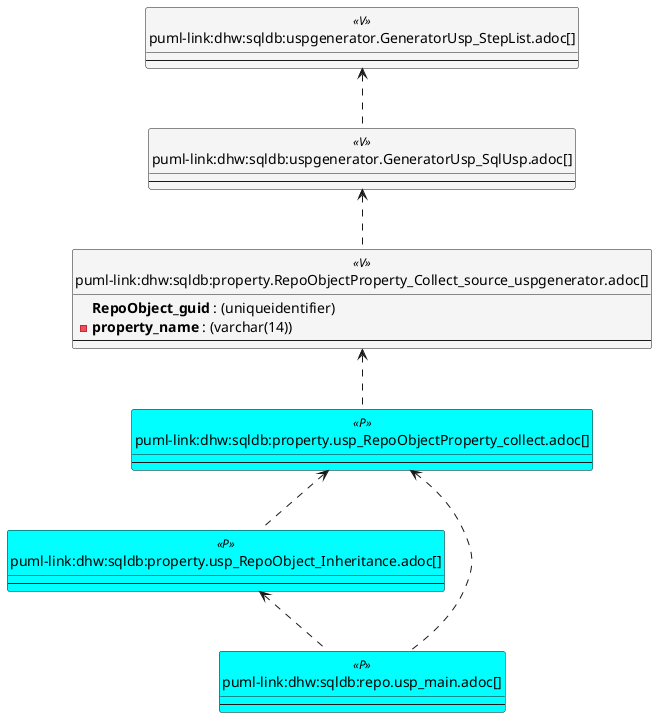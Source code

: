 @startuml
'Left to right direction
top to bottom direction
hide circle
'avoide "." issues:
set namespaceSeparator none


skinparam class {
  BackgroundColor White
  BackgroundColor<<FN>> Yellow
  BackgroundColor<<FS>> Yellow
  BackgroundColor<<FT>> LightGray
  BackgroundColor<<IF>> Yellow
  BackgroundColor<<IS>> Yellow
  BackgroundColor<<P>> Aqua
  BackgroundColor<<PC>> Aqua
  BackgroundColor<<SN>> Yellow
  BackgroundColor<<SO>> SlateBlue
  BackgroundColor<<TF>> LightGray
  BackgroundColor<<TR>> Tomato
  BackgroundColor<<U>> White
  BackgroundColor<<V>> WhiteSmoke
  BackgroundColor<<X>> Aqua
  BackgroundColor<<external>> AliceBlue
}


entity "puml-link:dhw:sqldb:property.RepoObjectProperty_Collect_source_uspgenerator.adoc[]" as property.RepoObjectProperty_Collect_source_uspgenerator << V >> {
  **RepoObject_guid** : (uniqueidentifier)
  - **property_name** : (varchar(14))
  --
}

entity "puml-link:dhw:sqldb:property.usp_RepoObject_Inheritance.adoc[]" as property.usp_RepoObject_Inheritance << P >> {
  --
}

entity "puml-link:dhw:sqldb:property.usp_RepoObjectProperty_collect.adoc[]" as property.usp_RepoObjectProperty_collect << P >> {
  --
}

entity "puml-link:dhw:sqldb:repo.usp_main.adoc[]" as repo.usp_main << P >> {
  --
}

entity "puml-link:dhw:sqldb:uspgenerator.GeneratorUsp_SqlUsp.adoc[]" as uspgenerator.GeneratorUsp_SqlUsp << V >> {
  --
}

entity "puml-link:dhw:sqldb:uspgenerator.GeneratorUsp_StepList.adoc[]" as uspgenerator.GeneratorUsp_StepList << V >> {
  --
}

property.RepoObjectProperty_Collect_source_uspgenerator <.. property.usp_RepoObjectProperty_collect
property.usp_RepoObject_Inheritance <.. repo.usp_main
property.usp_RepoObjectProperty_collect <.. repo.usp_main
property.usp_RepoObjectProperty_collect <.. property.usp_RepoObject_Inheritance
uspgenerator.GeneratorUsp_SqlUsp <.. property.RepoObjectProperty_Collect_source_uspgenerator
uspgenerator.GeneratorUsp_StepList <.. uspgenerator.GeneratorUsp_SqlUsp
@enduml

